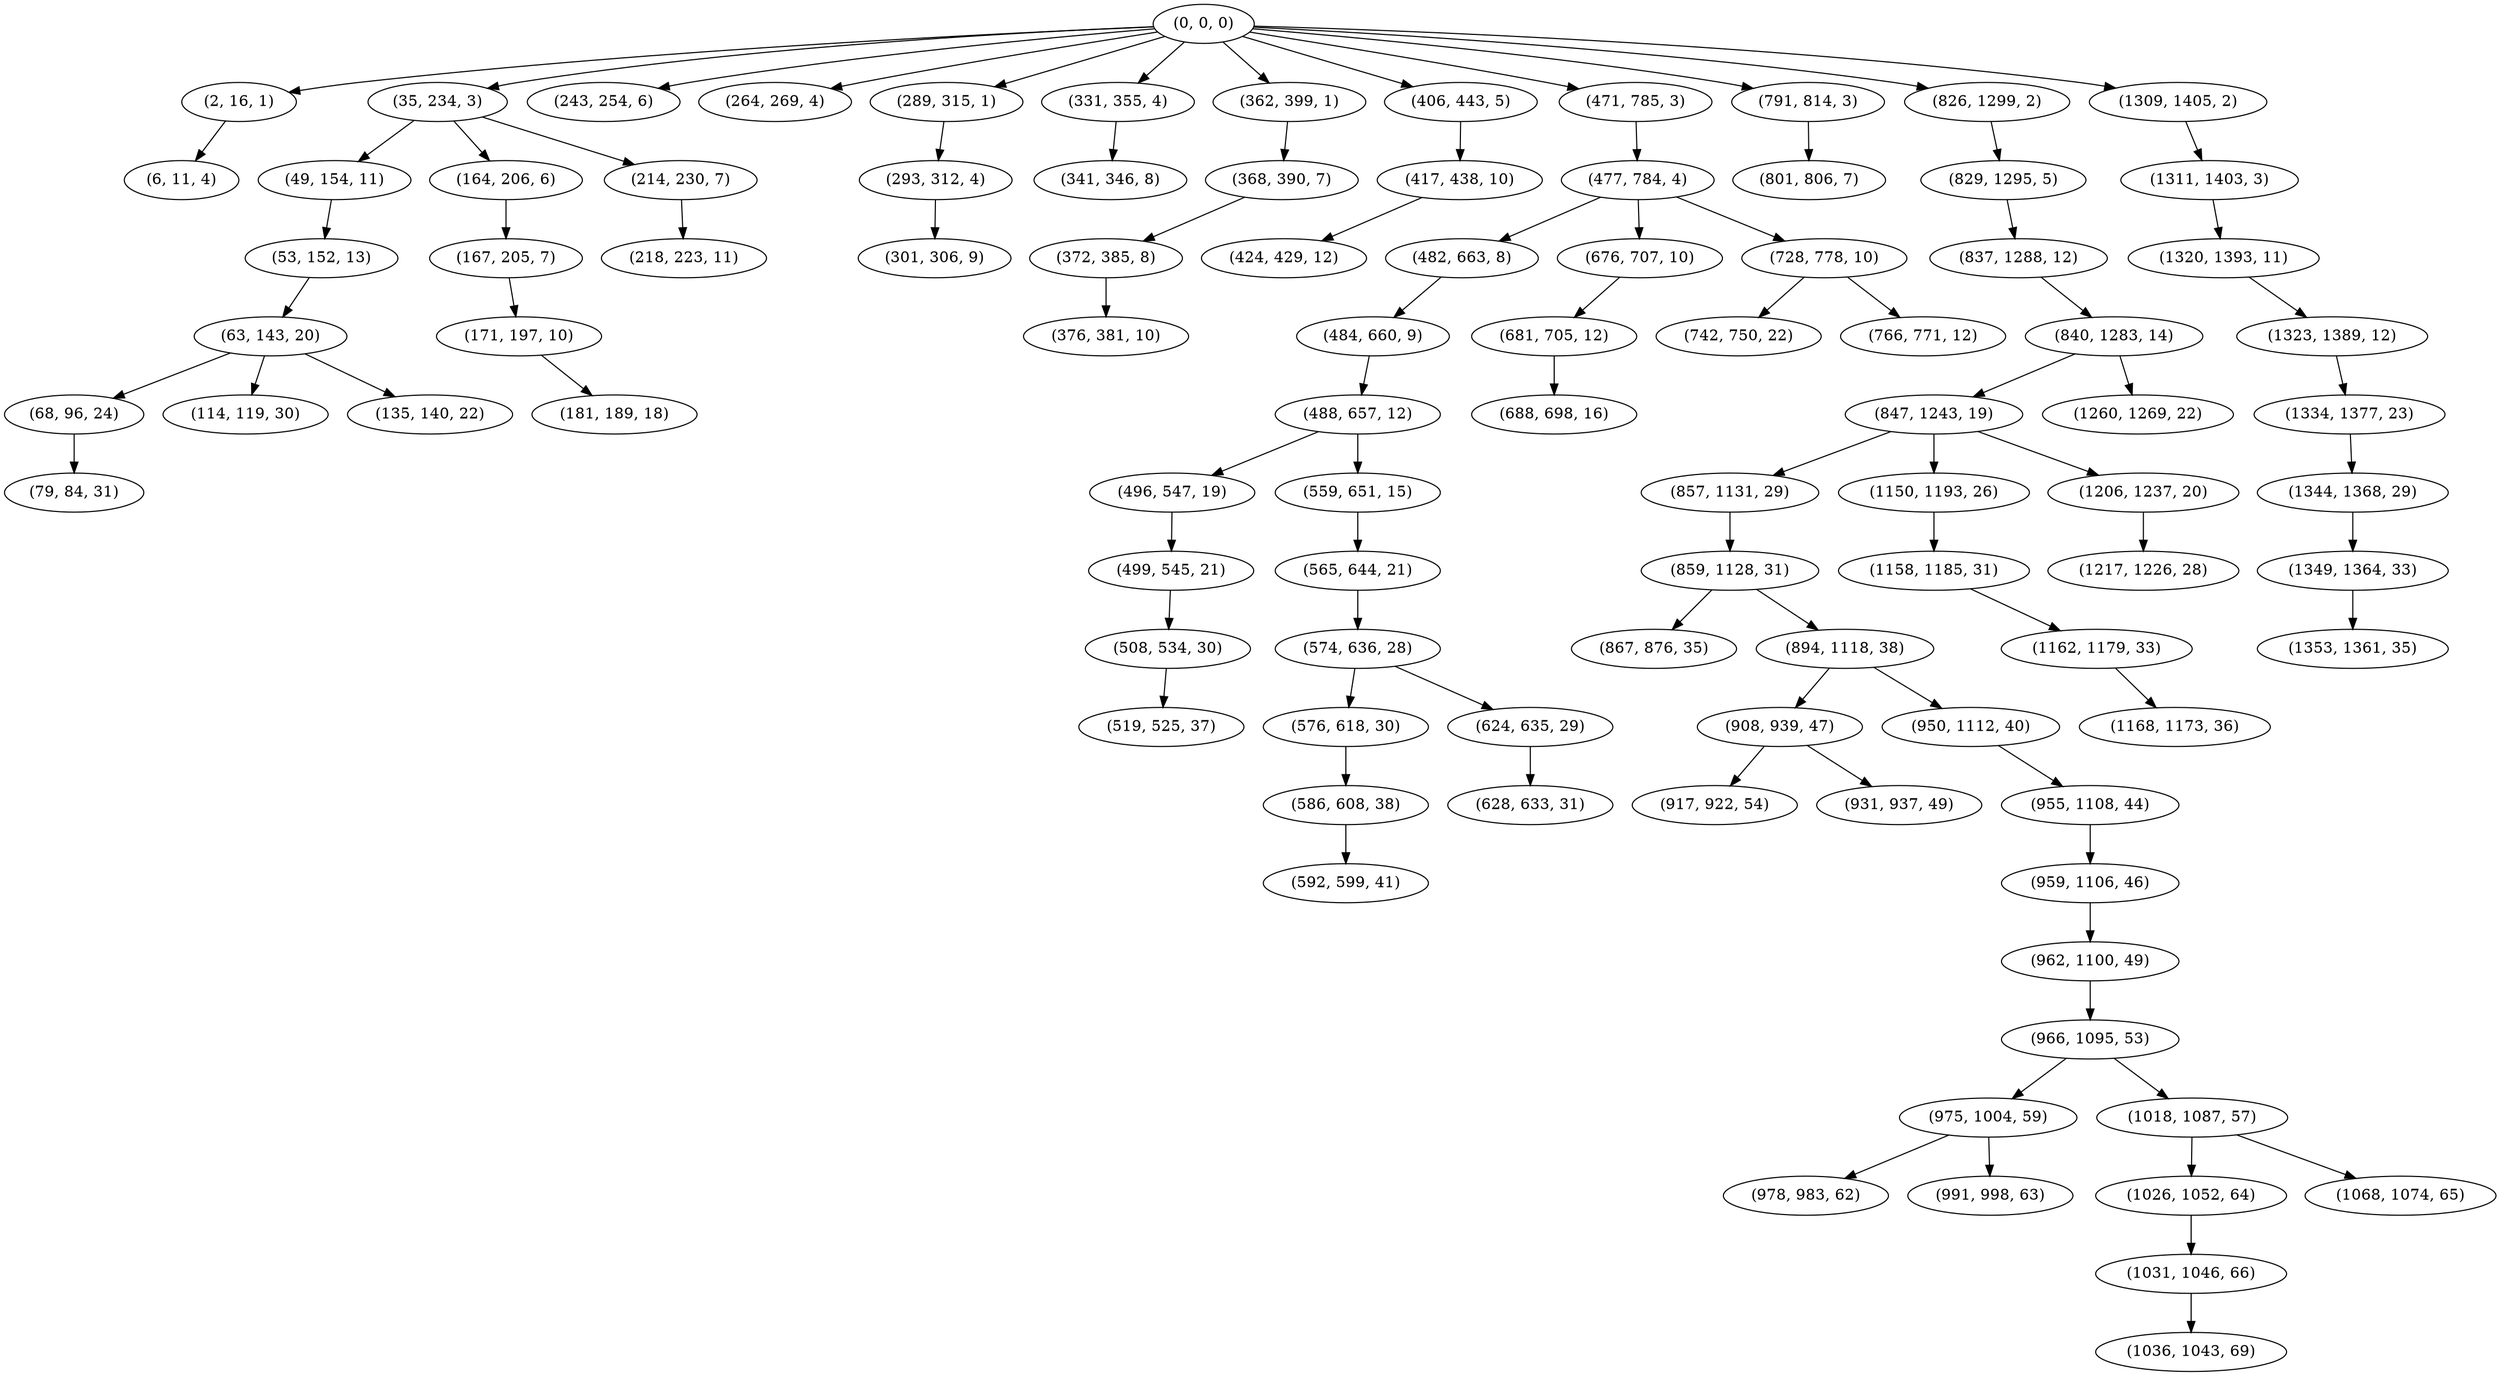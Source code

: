 digraph tree {
    "(0, 0, 0)";
    "(2, 16, 1)";
    "(6, 11, 4)";
    "(35, 234, 3)";
    "(49, 154, 11)";
    "(53, 152, 13)";
    "(63, 143, 20)";
    "(68, 96, 24)";
    "(79, 84, 31)";
    "(114, 119, 30)";
    "(135, 140, 22)";
    "(164, 206, 6)";
    "(167, 205, 7)";
    "(171, 197, 10)";
    "(181, 189, 18)";
    "(214, 230, 7)";
    "(218, 223, 11)";
    "(243, 254, 6)";
    "(264, 269, 4)";
    "(289, 315, 1)";
    "(293, 312, 4)";
    "(301, 306, 9)";
    "(331, 355, 4)";
    "(341, 346, 8)";
    "(362, 399, 1)";
    "(368, 390, 7)";
    "(372, 385, 8)";
    "(376, 381, 10)";
    "(406, 443, 5)";
    "(417, 438, 10)";
    "(424, 429, 12)";
    "(471, 785, 3)";
    "(477, 784, 4)";
    "(482, 663, 8)";
    "(484, 660, 9)";
    "(488, 657, 12)";
    "(496, 547, 19)";
    "(499, 545, 21)";
    "(508, 534, 30)";
    "(519, 525, 37)";
    "(559, 651, 15)";
    "(565, 644, 21)";
    "(574, 636, 28)";
    "(576, 618, 30)";
    "(586, 608, 38)";
    "(592, 599, 41)";
    "(624, 635, 29)";
    "(628, 633, 31)";
    "(676, 707, 10)";
    "(681, 705, 12)";
    "(688, 698, 16)";
    "(728, 778, 10)";
    "(742, 750, 22)";
    "(766, 771, 12)";
    "(791, 814, 3)";
    "(801, 806, 7)";
    "(826, 1299, 2)";
    "(829, 1295, 5)";
    "(837, 1288, 12)";
    "(840, 1283, 14)";
    "(847, 1243, 19)";
    "(857, 1131, 29)";
    "(859, 1128, 31)";
    "(867, 876, 35)";
    "(894, 1118, 38)";
    "(908, 939, 47)";
    "(917, 922, 54)";
    "(931, 937, 49)";
    "(950, 1112, 40)";
    "(955, 1108, 44)";
    "(959, 1106, 46)";
    "(962, 1100, 49)";
    "(966, 1095, 53)";
    "(975, 1004, 59)";
    "(978, 983, 62)";
    "(991, 998, 63)";
    "(1018, 1087, 57)";
    "(1026, 1052, 64)";
    "(1031, 1046, 66)";
    "(1036, 1043, 69)";
    "(1068, 1074, 65)";
    "(1150, 1193, 26)";
    "(1158, 1185, 31)";
    "(1162, 1179, 33)";
    "(1168, 1173, 36)";
    "(1206, 1237, 20)";
    "(1217, 1226, 28)";
    "(1260, 1269, 22)";
    "(1309, 1405, 2)";
    "(1311, 1403, 3)";
    "(1320, 1393, 11)";
    "(1323, 1389, 12)";
    "(1334, 1377, 23)";
    "(1344, 1368, 29)";
    "(1349, 1364, 33)";
    "(1353, 1361, 35)";
    "(0, 0, 0)" -> "(2, 16, 1)";
    "(0, 0, 0)" -> "(35, 234, 3)";
    "(0, 0, 0)" -> "(243, 254, 6)";
    "(0, 0, 0)" -> "(264, 269, 4)";
    "(0, 0, 0)" -> "(289, 315, 1)";
    "(0, 0, 0)" -> "(331, 355, 4)";
    "(0, 0, 0)" -> "(362, 399, 1)";
    "(0, 0, 0)" -> "(406, 443, 5)";
    "(0, 0, 0)" -> "(471, 785, 3)";
    "(0, 0, 0)" -> "(791, 814, 3)";
    "(0, 0, 0)" -> "(826, 1299, 2)";
    "(0, 0, 0)" -> "(1309, 1405, 2)";
    "(2, 16, 1)" -> "(6, 11, 4)";
    "(35, 234, 3)" -> "(49, 154, 11)";
    "(35, 234, 3)" -> "(164, 206, 6)";
    "(35, 234, 3)" -> "(214, 230, 7)";
    "(49, 154, 11)" -> "(53, 152, 13)";
    "(53, 152, 13)" -> "(63, 143, 20)";
    "(63, 143, 20)" -> "(68, 96, 24)";
    "(63, 143, 20)" -> "(114, 119, 30)";
    "(63, 143, 20)" -> "(135, 140, 22)";
    "(68, 96, 24)" -> "(79, 84, 31)";
    "(164, 206, 6)" -> "(167, 205, 7)";
    "(167, 205, 7)" -> "(171, 197, 10)";
    "(171, 197, 10)" -> "(181, 189, 18)";
    "(214, 230, 7)" -> "(218, 223, 11)";
    "(289, 315, 1)" -> "(293, 312, 4)";
    "(293, 312, 4)" -> "(301, 306, 9)";
    "(331, 355, 4)" -> "(341, 346, 8)";
    "(362, 399, 1)" -> "(368, 390, 7)";
    "(368, 390, 7)" -> "(372, 385, 8)";
    "(372, 385, 8)" -> "(376, 381, 10)";
    "(406, 443, 5)" -> "(417, 438, 10)";
    "(417, 438, 10)" -> "(424, 429, 12)";
    "(471, 785, 3)" -> "(477, 784, 4)";
    "(477, 784, 4)" -> "(482, 663, 8)";
    "(477, 784, 4)" -> "(676, 707, 10)";
    "(477, 784, 4)" -> "(728, 778, 10)";
    "(482, 663, 8)" -> "(484, 660, 9)";
    "(484, 660, 9)" -> "(488, 657, 12)";
    "(488, 657, 12)" -> "(496, 547, 19)";
    "(488, 657, 12)" -> "(559, 651, 15)";
    "(496, 547, 19)" -> "(499, 545, 21)";
    "(499, 545, 21)" -> "(508, 534, 30)";
    "(508, 534, 30)" -> "(519, 525, 37)";
    "(559, 651, 15)" -> "(565, 644, 21)";
    "(565, 644, 21)" -> "(574, 636, 28)";
    "(574, 636, 28)" -> "(576, 618, 30)";
    "(574, 636, 28)" -> "(624, 635, 29)";
    "(576, 618, 30)" -> "(586, 608, 38)";
    "(586, 608, 38)" -> "(592, 599, 41)";
    "(624, 635, 29)" -> "(628, 633, 31)";
    "(676, 707, 10)" -> "(681, 705, 12)";
    "(681, 705, 12)" -> "(688, 698, 16)";
    "(728, 778, 10)" -> "(742, 750, 22)";
    "(728, 778, 10)" -> "(766, 771, 12)";
    "(791, 814, 3)" -> "(801, 806, 7)";
    "(826, 1299, 2)" -> "(829, 1295, 5)";
    "(829, 1295, 5)" -> "(837, 1288, 12)";
    "(837, 1288, 12)" -> "(840, 1283, 14)";
    "(840, 1283, 14)" -> "(847, 1243, 19)";
    "(840, 1283, 14)" -> "(1260, 1269, 22)";
    "(847, 1243, 19)" -> "(857, 1131, 29)";
    "(847, 1243, 19)" -> "(1150, 1193, 26)";
    "(847, 1243, 19)" -> "(1206, 1237, 20)";
    "(857, 1131, 29)" -> "(859, 1128, 31)";
    "(859, 1128, 31)" -> "(867, 876, 35)";
    "(859, 1128, 31)" -> "(894, 1118, 38)";
    "(894, 1118, 38)" -> "(908, 939, 47)";
    "(894, 1118, 38)" -> "(950, 1112, 40)";
    "(908, 939, 47)" -> "(917, 922, 54)";
    "(908, 939, 47)" -> "(931, 937, 49)";
    "(950, 1112, 40)" -> "(955, 1108, 44)";
    "(955, 1108, 44)" -> "(959, 1106, 46)";
    "(959, 1106, 46)" -> "(962, 1100, 49)";
    "(962, 1100, 49)" -> "(966, 1095, 53)";
    "(966, 1095, 53)" -> "(975, 1004, 59)";
    "(966, 1095, 53)" -> "(1018, 1087, 57)";
    "(975, 1004, 59)" -> "(978, 983, 62)";
    "(975, 1004, 59)" -> "(991, 998, 63)";
    "(1018, 1087, 57)" -> "(1026, 1052, 64)";
    "(1018, 1087, 57)" -> "(1068, 1074, 65)";
    "(1026, 1052, 64)" -> "(1031, 1046, 66)";
    "(1031, 1046, 66)" -> "(1036, 1043, 69)";
    "(1150, 1193, 26)" -> "(1158, 1185, 31)";
    "(1158, 1185, 31)" -> "(1162, 1179, 33)";
    "(1162, 1179, 33)" -> "(1168, 1173, 36)";
    "(1206, 1237, 20)" -> "(1217, 1226, 28)";
    "(1309, 1405, 2)" -> "(1311, 1403, 3)";
    "(1311, 1403, 3)" -> "(1320, 1393, 11)";
    "(1320, 1393, 11)" -> "(1323, 1389, 12)";
    "(1323, 1389, 12)" -> "(1334, 1377, 23)";
    "(1334, 1377, 23)" -> "(1344, 1368, 29)";
    "(1344, 1368, 29)" -> "(1349, 1364, 33)";
    "(1349, 1364, 33)" -> "(1353, 1361, 35)";
}
